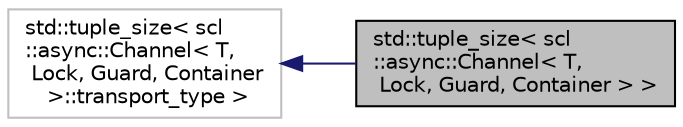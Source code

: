 digraph "std::tuple_size&lt; scl::async::Channel&lt; T, Lock, Guard, Container &gt; &gt;"
{
  edge [fontname="Helvetica",fontsize="10",labelfontname="Helvetica",labelfontsize="10"];
  node [fontname="Helvetica",fontsize="10",shape=record];
  rankdir="LR";
  Node2 [label="std::tuple_size\< scl\l::async::Channel\< T,\l Lock, Guard, Container \> \>",height=0.2,width=0.4,color="black", fillcolor="grey75", style="filled", fontcolor="black"];
  Node3 -> Node2 [dir="back",color="midnightblue",fontsize="10",style="solid",fontname="Helvetica"];
  Node3 [label="std::tuple_size\< scl\l::async::Channel\< T,\l Lock, Guard, Container\l \>::transport_type \>",height=0.2,width=0.4,color="grey75", fillcolor="white", style="filled"];
}
